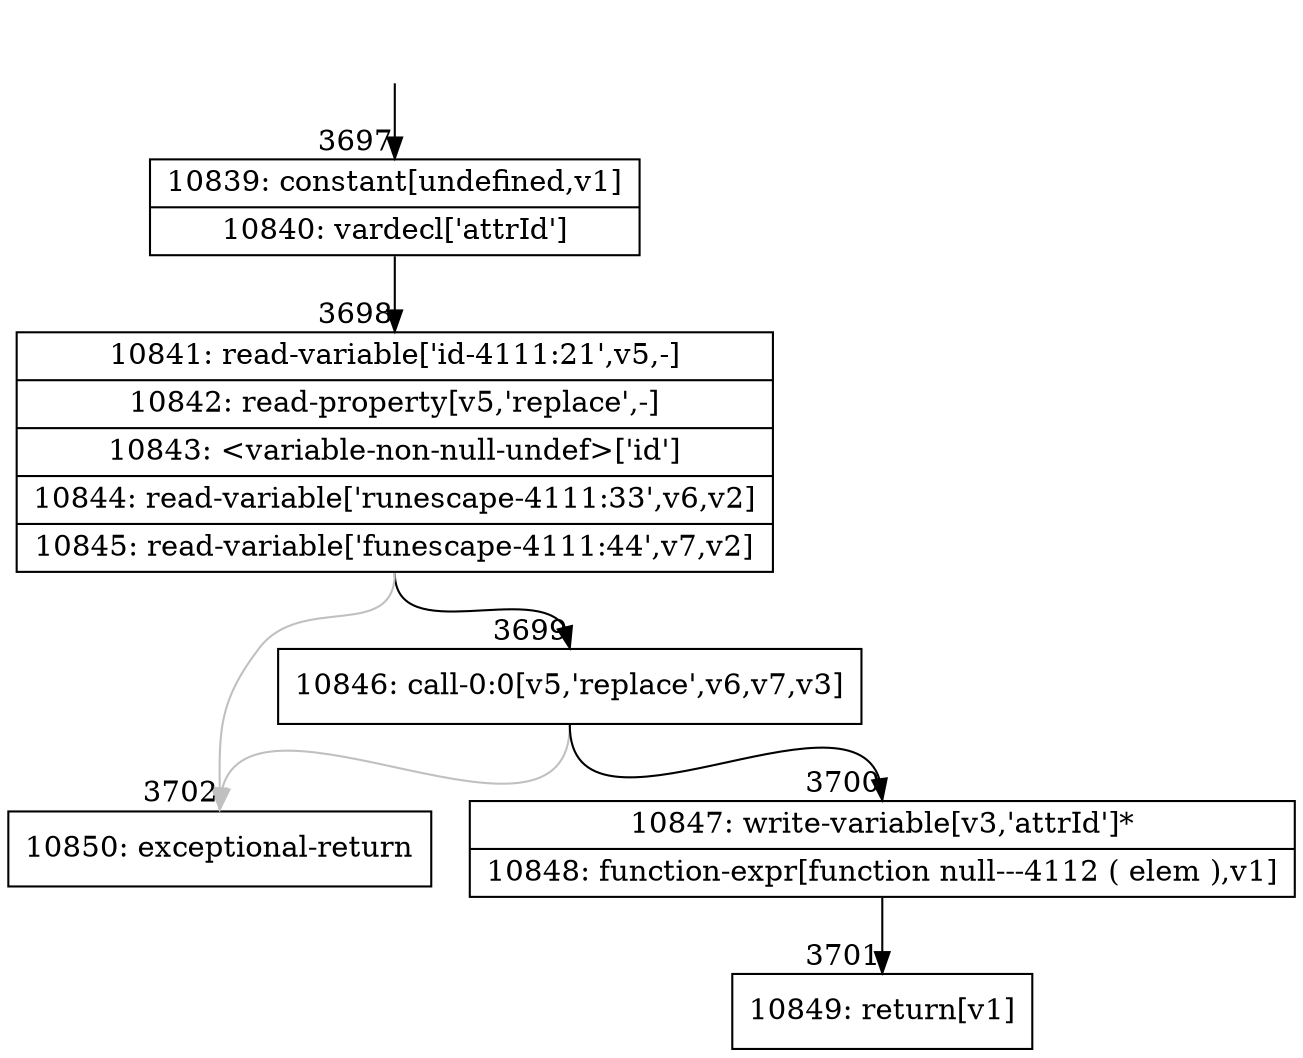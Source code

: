digraph {
rankdir="TD"
BB_entry242[shape=none,label=""];
BB_entry242 -> BB3697 [tailport=s, headport=n, headlabel="    3697"]
BB3697 [shape=record label="{10839: constant[undefined,v1]|10840: vardecl['attrId']}" ] 
BB3697 -> BB3698 [tailport=s, headport=n, headlabel="      3698"]
BB3698 [shape=record label="{10841: read-variable['id-4111:21',v5,-]|10842: read-property[v5,'replace',-]|10843: \<variable-non-null-undef\>['id']|10844: read-variable['runescape-4111:33',v6,v2]|10845: read-variable['funescape-4111:44',v7,v2]}" ] 
BB3698 -> BB3699 [tailport=s, headport=n, headlabel="      3699"]
BB3698 -> BB3702 [tailport=s, headport=n, color=gray, headlabel="      3702"]
BB3699 [shape=record label="{10846: call-0:0[v5,'replace',v6,v7,v3]}" ] 
BB3699 -> BB3700 [tailport=s, headport=n, headlabel="      3700"]
BB3699 -> BB3702 [tailport=s, headport=n, color=gray]
BB3700 [shape=record label="{10847: write-variable[v3,'attrId']*|10848: function-expr[function null---4112 ( elem ),v1]}" ] 
BB3700 -> BB3701 [tailport=s, headport=n, headlabel="      3701"]
BB3701 [shape=record label="{10849: return[v1]}" ] 
BB3702 [shape=record label="{10850: exceptional-return}" ] 
}
